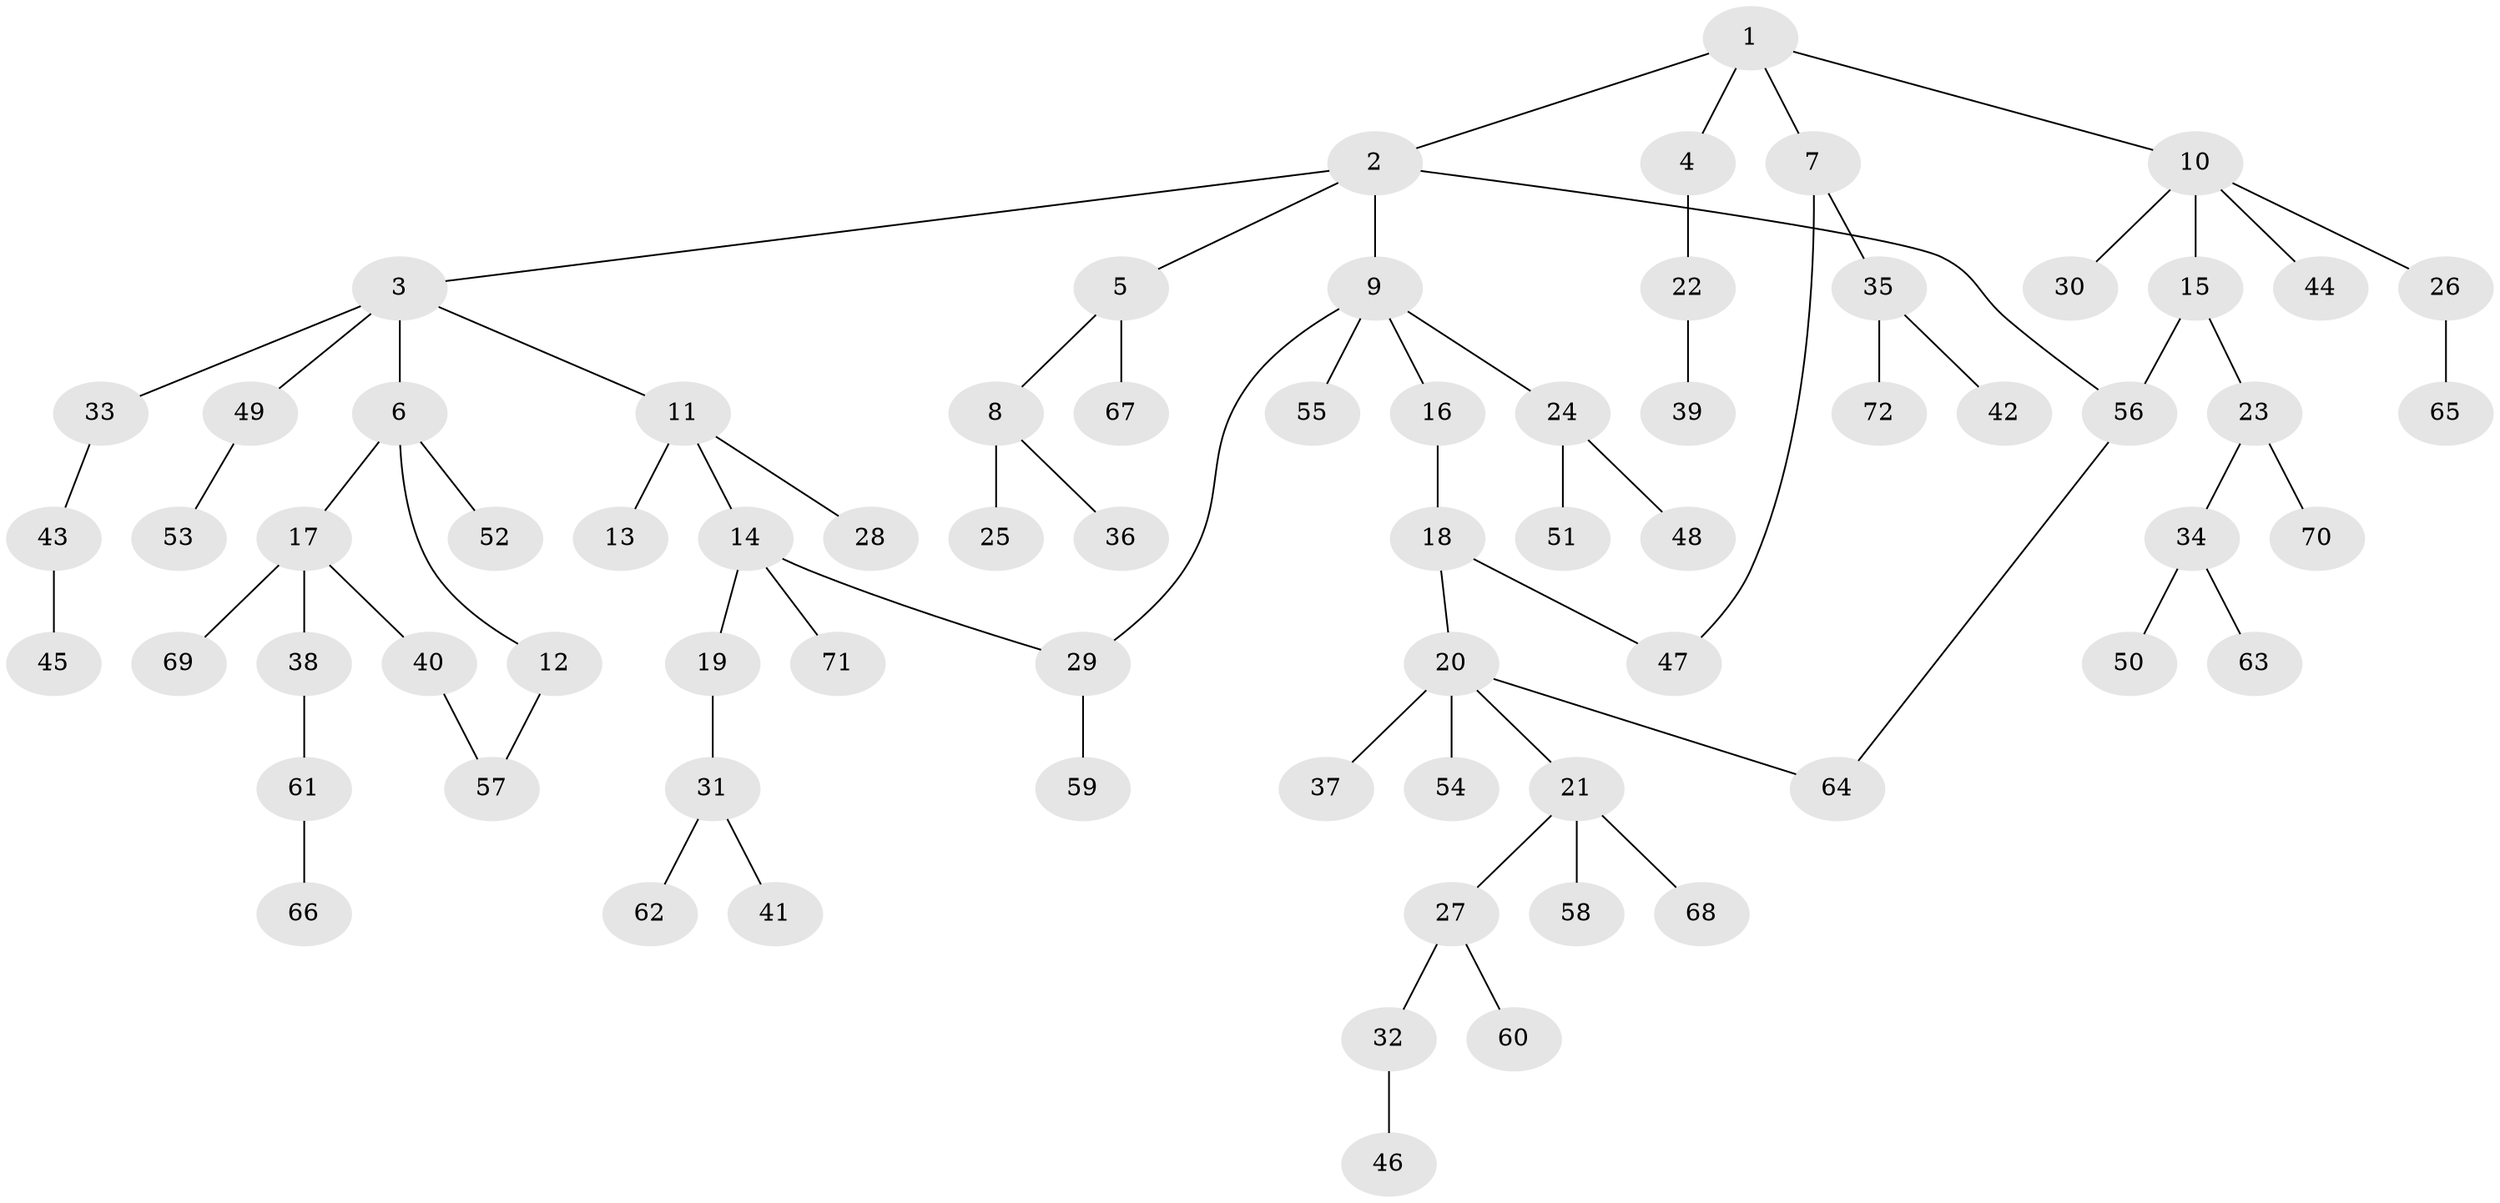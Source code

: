 // coarse degree distribution, {4: 0.0625, 6: 0.0625, 7: 0.041666666666666664, 2: 0.25, 3: 0.08333333333333333, 1: 0.5}
// Generated by graph-tools (version 1.1) at 2025/41/03/06/25 10:41:25]
// undirected, 72 vertices, 76 edges
graph export_dot {
graph [start="1"]
  node [color=gray90,style=filled];
  1;
  2;
  3;
  4;
  5;
  6;
  7;
  8;
  9;
  10;
  11;
  12;
  13;
  14;
  15;
  16;
  17;
  18;
  19;
  20;
  21;
  22;
  23;
  24;
  25;
  26;
  27;
  28;
  29;
  30;
  31;
  32;
  33;
  34;
  35;
  36;
  37;
  38;
  39;
  40;
  41;
  42;
  43;
  44;
  45;
  46;
  47;
  48;
  49;
  50;
  51;
  52;
  53;
  54;
  55;
  56;
  57;
  58;
  59;
  60;
  61;
  62;
  63;
  64;
  65;
  66;
  67;
  68;
  69;
  70;
  71;
  72;
  1 -- 2;
  1 -- 4;
  1 -- 7;
  1 -- 10;
  2 -- 3;
  2 -- 5;
  2 -- 9;
  2 -- 56;
  3 -- 6;
  3 -- 11;
  3 -- 33;
  3 -- 49;
  4 -- 22;
  5 -- 8;
  5 -- 67;
  6 -- 12;
  6 -- 17;
  6 -- 52;
  7 -- 35;
  7 -- 47;
  8 -- 25;
  8 -- 36;
  9 -- 16;
  9 -- 24;
  9 -- 55;
  9 -- 29;
  10 -- 15;
  10 -- 26;
  10 -- 30;
  10 -- 44;
  11 -- 13;
  11 -- 14;
  11 -- 28;
  12 -- 57;
  14 -- 19;
  14 -- 29;
  14 -- 71;
  15 -- 23;
  15 -- 56;
  16 -- 18;
  17 -- 38;
  17 -- 40;
  17 -- 69;
  18 -- 20;
  18 -- 47;
  19 -- 31;
  20 -- 21;
  20 -- 37;
  20 -- 54;
  20 -- 64;
  21 -- 27;
  21 -- 58;
  21 -- 68;
  22 -- 39;
  23 -- 34;
  23 -- 70;
  24 -- 48;
  24 -- 51;
  26 -- 65;
  27 -- 32;
  27 -- 60;
  29 -- 59;
  31 -- 41;
  31 -- 62;
  32 -- 46;
  33 -- 43;
  34 -- 50;
  34 -- 63;
  35 -- 42;
  35 -- 72;
  38 -- 61;
  40 -- 57;
  43 -- 45;
  49 -- 53;
  56 -- 64;
  61 -- 66;
}
